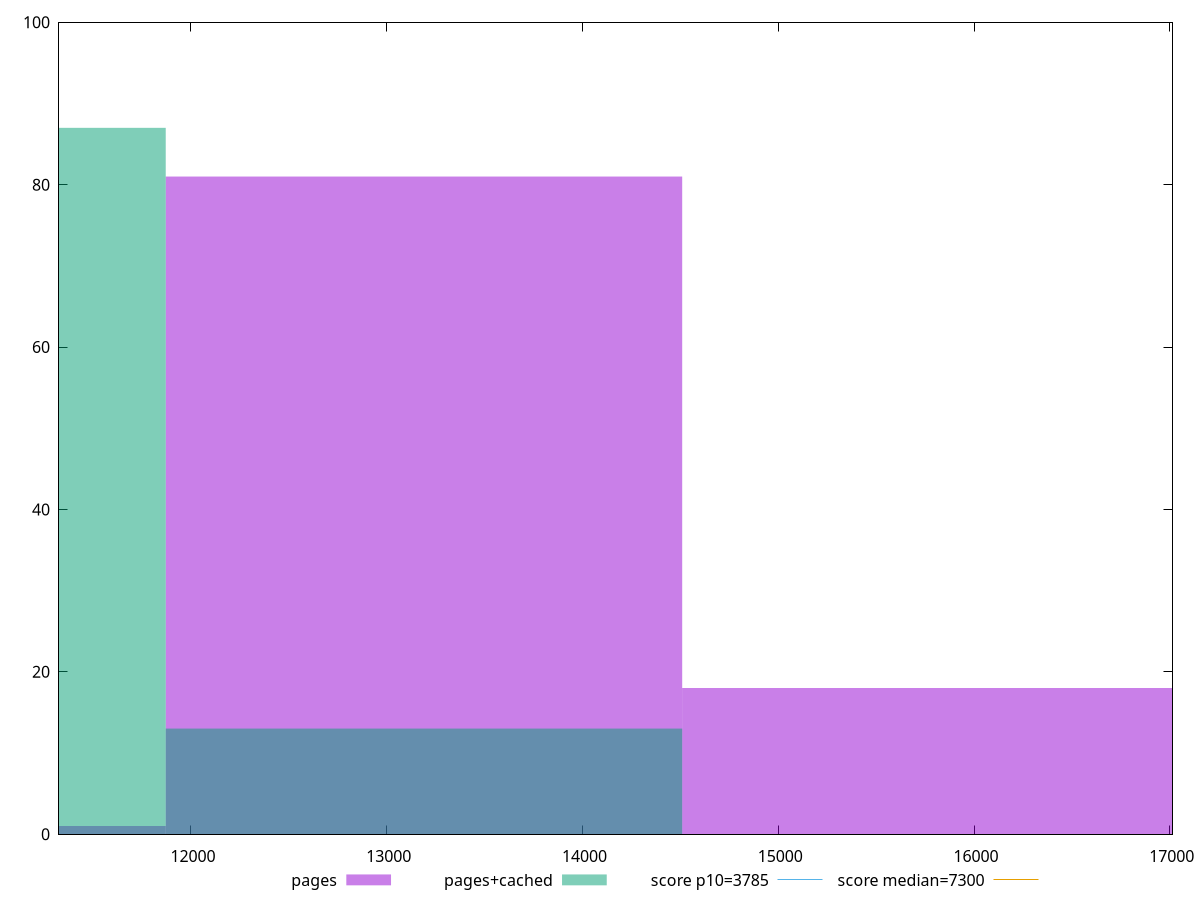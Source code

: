 reset

$pages <<EOF
15828.161467835493 18
13190.134556529576 81
10552.107645223661 1
EOF

$pagesCached <<EOF
13190.134556529576 13
10552.107645223661 87
EOF

set key outside below
set boxwidth 2638.0269113059153
set xrange [11325.976499999997:17013.625]
set yrange [0:100]
set trange [0:100]
set style fill transparent solid 0.5 noborder

set parametric
set terminal svg size 640, 500 enhanced background rgb 'white'
set output "report_00011_2021-02-09T10:53:21.242Z/interactive/comparison/histogram/0_vs_1.svg"

plot $pages title "pages" with boxes, \
     $pagesCached title "pages+cached" with boxes, \
     3785,t title "score p10=3785", \
     7300,t title "score median=7300"

reset
